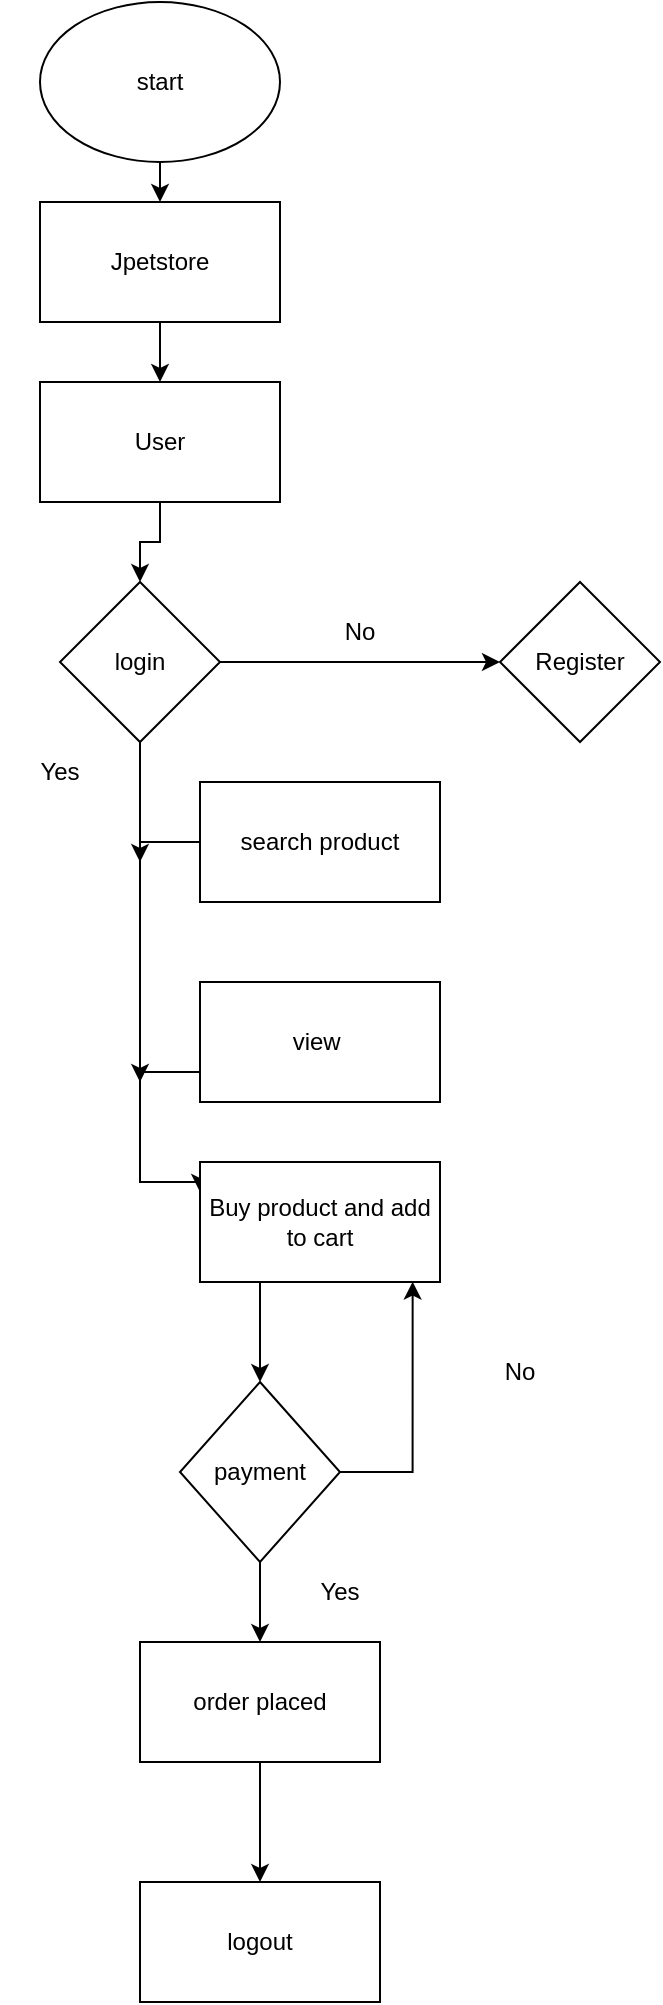 <mxfile version="24.8.2">
  <diagram name="Page-1" id="A_lH-L73e1HqDoKc8-JE">
    <mxGraphModel dx="925" dy="538" grid="1" gridSize="10" guides="1" tooltips="1" connect="1" arrows="1" fold="1" page="1" pageScale="1" pageWidth="850" pageHeight="1100" math="0" shadow="0">
      <root>
        <mxCell id="0" />
        <mxCell id="1" parent="0" />
        <mxCell id="1JPsz42seQXp7AYm6TcL-13" style="edgeStyle=orthogonalEdgeStyle;rounded=0;orthogonalLoop=1;jettySize=auto;html=1;exitX=0.5;exitY=1;exitDx=0;exitDy=0;entryX=0.5;entryY=0;entryDx=0;entryDy=0;" edge="1" parent="1" source="1JPsz42seQXp7AYm6TcL-1" target="1JPsz42seQXp7AYm6TcL-12">
          <mxGeometry relative="1" as="geometry" />
        </mxCell>
        <mxCell id="1JPsz42seQXp7AYm6TcL-1" value="start" style="ellipse;whiteSpace=wrap;html=1;" vertex="1" parent="1">
          <mxGeometry x="80" y="10" width="120" height="80" as="geometry" />
        </mxCell>
        <mxCell id="1JPsz42seQXp7AYm6TcL-15" style="edgeStyle=orthogonalEdgeStyle;rounded=0;orthogonalLoop=1;jettySize=auto;html=1;exitX=0.5;exitY=1;exitDx=0;exitDy=0;" edge="1" parent="1" source="1JPsz42seQXp7AYm6TcL-2" target="1JPsz42seQXp7AYm6TcL-4">
          <mxGeometry relative="1" as="geometry" />
        </mxCell>
        <mxCell id="1JPsz42seQXp7AYm6TcL-2" value="User" style="rounded=0;whiteSpace=wrap;html=1;" vertex="1" parent="1">
          <mxGeometry x="80" y="200" width="120" height="60" as="geometry" />
        </mxCell>
        <mxCell id="1JPsz42seQXp7AYm6TcL-16" style="edgeStyle=orthogonalEdgeStyle;rounded=0;orthogonalLoop=1;jettySize=auto;html=1;exitX=1;exitY=0.5;exitDx=0;exitDy=0;entryX=0;entryY=0.5;entryDx=0;entryDy=0;" edge="1" parent="1" source="1JPsz42seQXp7AYm6TcL-4" target="1JPsz42seQXp7AYm6TcL-5">
          <mxGeometry relative="1" as="geometry" />
        </mxCell>
        <mxCell id="1JPsz42seQXp7AYm6TcL-18" style="edgeStyle=orthogonalEdgeStyle;rounded=0;orthogonalLoop=1;jettySize=auto;html=1;exitX=0.5;exitY=1;exitDx=0;exitDy=0;entryX=0;entryY=0.25;entryDx=0;entryDy=0;" edge="1" parent="1" target="1JPsz42seQXp7AYm6TcL-8">
          <mxGeometry relative="1" as="geometry">
            <mxPoint x="130" y="380" as="sourcePoint" />
            <mxPoint x="140" y="600" as="targetPoint" />
            <Array as="points">
              <mxPoint x="130" y="600" />
              <mxPoint x="160" y="600" />
            </Array>
          </mxGeometry>
        </mxCell>
        <mxCell id="1JPsz42seQXp7AYm6TcL-4" value="login" style="rhombus;whiteSpace=wrap;html=1;" vertex="1" parent="1">
          <mxGeometry x="90" y="300" width="80" height="80" as="geometry" />
        </mxCell>
        <mxCell id="1JPsz42seQXp7AYm6TcL-5" value="Register" style="rhombus;whiteSpace=wrap;html=1;" vertex="1" parent="1">
          <mxGeometry x="310" y="300" width="80" height="80" as="geometry" />
        </mxCell>
        <mxCell id="1JPsz42seQXp7AYm6TcL-23" style="edgeStyle=orthogonalEdgeStyle;rounded=0;orthogonalLoop=1;jettySize=auto;html=1;exitX=0;exitY=0.5;exitDx=0;exitDy=0;" edge="1" parent="1" source="1JPsz42seQXp7AYm6TcL-6">
          <mxGeometry relative="1" as="geometry">
            <mxPoint x="130" y="440" as="targetPoint" />
          </mxGeometry>
        </mxCell>
        <mxCell id="1JPsz42seQXp7AYm6TcL-6" value="search product" style="rounded=0;whiteSpace=wrap;html=1;" vertex="1" parent="1">
          <mxGeometry x="160" y="400" width="120" height="60" as="geometry" />
        </mxCell>
        <mxCell id="1JPsz42seQXp7AYm6TcL-22" style="edgeStyle=orthogonalEdgeStyle;rounded=0;orthogonalLoop=1;jettySize=auto;html=1;exitX=0;exitY=0.75;exitDx=0;exitDy=0;" edge="1" parent="1" source="1JPsz42seQXp7AYm6TcL-7">
          <mxGeometry relative="1" as="geometry">
            <mxPoint x="130" y="550" as="targetPoint" />
          </mxGeometry>
        </mxCell>
        <mxCell id="1JPsz42seQXp7AYm6TcL-7" value="view&amp;nbsp;" style="rounded=0;whiteSpace=wrap;html=1;" vertex="1" parent="1">
          <mxGeometry x="160" y="500" width="120" height="60" as="geometry" />
        </mxCell>
        <mxCell id="1JPsz42seQXp7AYm6TcL-25" style="edgeStyle=orthogonalEdgeStyle;rounded=0;orthogonalLoop=1;jettySize=auto;html=1;exitX=0.25;exitY=1;exitDx=0;exitDy=0;entryX=0.5;entryY=0;entryDx=0;entryDy=0;" edge="1" parent="1" source="1JPsz42seQXp7AYm6TcL-8" target="1JPsz42seQXp7AYm6TcL-9">
          <mxGeometry relative="1" as="geometry" />
        </mxCell>
        <mxCell id="1JPsz42seQXp7AYm6TcL-8" value="Buy product and add to cart" style="rounded=0;whiteSpace=wrap;html=1;" vertex="1" parent="1">
          <mxGeometry x="160" y="590" width="120" height="60" as="geometry" />
        </mxCell>
        <mxCell id="1JPsz42seQXp7AYm6TcL-26" style="edgeStyle=orthogonalEdgeStyle;rounded=0;orthogonalLoop=1;jettySize=auto;html=1;exitX=0.5;exitY=1;exitDx=0;exitDy=0;entryX=0.5;entryY=0;entryDx=0;entryDy=0;" edge="1" parent="1" source="1JPsz42seQXp7AYm6TcL-9" target="1JPsz42seQXp7AYm6TcL-10">
          <mxGeometry relative="1" as="geometry" />
        </mxCell>
        <mxCell id="1JPsz42seQXp7AYm6TcL-9" value="payment" style="rhombus;whiteSpace=wrap;html=1;" vertex="1" parent="1">
          <mxGeometry x="150" y="700" width="80" height="90" as="geometry" />
        </mxCell>
        <mxCell id="1JPsz42seQXp7AYm6TcL-27" style="edgeStyle=orthogonalEdgeStyle;rounded=0;orthogonalLoop=1;jettySize=auto;html=1;exitX=0.5;exitY=1;exitDx=0;exitDy=0;entryX=0.5;entryY=0;entryDx=0;entryDy=0;" edge="1" parent="1" source="1JPsz42seQXp7AYm6TcL-10" target="1JPsz42seQXp7AYm6TcL-11">
          <mxGeometry relative="1" as="geometry" />
        </mxCell>
        <mxCell id="1JPsz42seQXp7AYm6TcL-10" value="order placed" style="rounded=0;whiteSpace=wrap;html=1;" vertex="1" parent="1">
          <mxGeometry x="130" y="830" width="120" height="60" as="geometry" />
        </mxCell>
        <mxCell id="1JPsz42seQXp7AYm6TcL-11" value="logout" style="rounded=0;whiteSpace=wrap;html=1;" vertex="1" parent="1">
          <mxGeometry x="130" y="950" width="120" height="60" as="geometry" />
        </mxCell>
        <mxCell id="1JPsz42seQXp7AYm6TcL-14" style="edgeStyle=orthogonalEdgeStyle;rounded=0;orthogonalLoop=1;jettySize=auto;html=1;exitX=0.5;exitY=1;exitDx=0;exitDy=0;" edge="1" parent="1" source="1JPsz42seQXp7AYm6TcL-12" target="1JPsz42seQXp7AYm6TcL-2">
          <mxGeometry relative="1" as="geometry" />
        </mxCell>
        <mxCell id="1JPsz42seQXp7AYm6TcL-12" value="Jpetstore" style="rounded=0;whiteSpace=wrap;html=1;" vertex="1" parent="1">
          <mxGeometry x="80" y="110" width="120" height="60" as="geometry" />
        </mxCell>
        <mxCell id="1JPsz42seQXp7AYm6TcL-29" value="No" style="text;html=1;align=center;verticalAlign=middle;whiteSpace=wrap;rounded=0;" vertex="1" parent="1">
          <mxGeometry x="210" y="310" width="60" height="30" as="geometry" />
        </mxCell>
        <mxCell id="1JPsz42seQXp7AYm6TcL-31" value="Yes" style="text;html=1;align=center;verticalAlign=middle;whiteSpace=wrap;rounded=0;" vertex="1" parent="1">
          <mxGeometry x="60" y="380" width="60" height="30" as="geometry" />
        </mxCell>
        <mxCell id="1JPsz42seQXp7AYm6TcL-32" value="Yes" style="text;html=1;align=center;verticalAlign=middle;whiteSpace=wrap;rounded=0;" vertex="1" parent="1">
          <mxGeometry x="200" y="790" width="60" height="30" as="geometry" />
        </mxCell>
        <mxCell id="1JPsz42seQXp7AYm6TcL-36" style="edgeStyle=orthogonalEdgeStyle;rounded=0;orthogonalLoop=1;jettySize=auto;html=1;exitX=1;exitY=0.5;exitDx=0;exitDy=0;entryX=0.886;entryY=0.997;entryDx=0;entryDy=0;entryPerimeter=0;" edge="1" parent="1" source="1JPsz42seQXp7AYm6TcL-9" target="1JPsz42seQXp7AYm6TcL-8">
          <mxGeometry relative="1" as="geometry" />
        </mxCell>
        <mxCell id="1JPsz42seQXp7AYm6TcL-37" value="No" style="text;html=1;align=center;verticalAlign=middle;whiteSpace=wrap;rounded=0;" vertex="1" parent="1">
          <mxGeometry x="290" y="680" width="60" height="30" as="geometry" />
        </mxCell>
      </root>
    </mxGraphModel>
  </diagram>
</mxfile>
